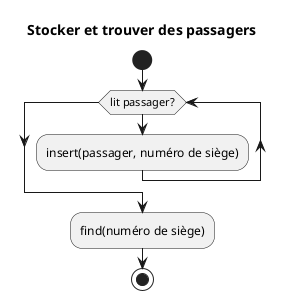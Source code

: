 @startuml Store and find
title Stocker et trouver des passagers

start
while (lit passager?)
    :insert(passager, numéro de siège);
endwhile
:find(numéro de siège);
stop
@enduml
